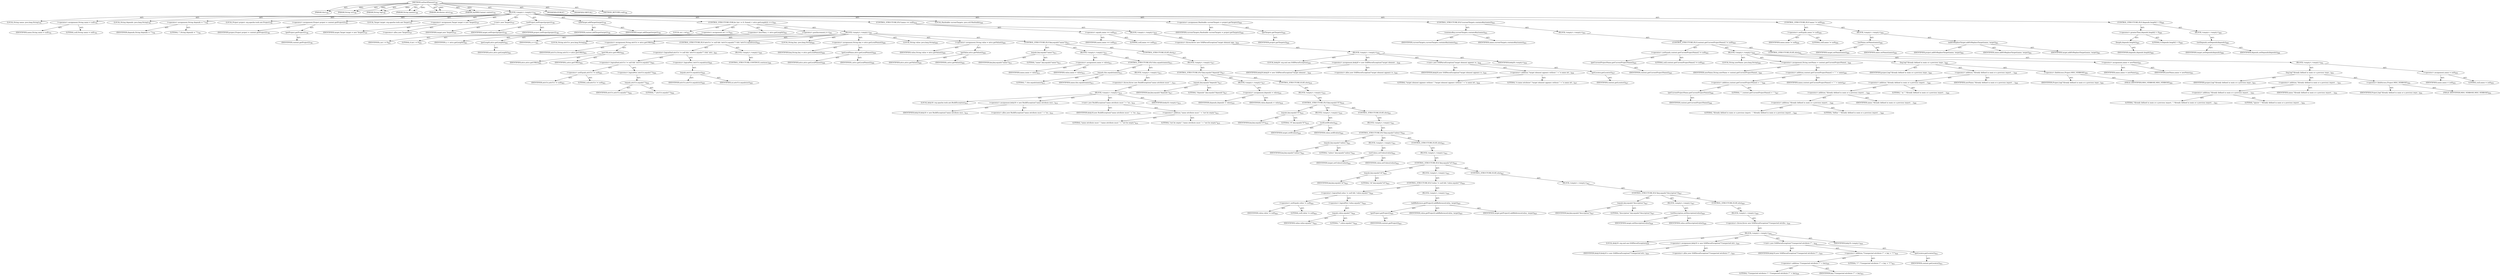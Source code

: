 digraph "onStartElement" {  
"111669149720" [label = <(METHOD,onStartElement)<SUB>789</SUB>> ]
"115964117078" [label = <(PARAM,this)<SUB>789</SUB>> ]
"115964117079" [label = <(PARAM,String uri)<SUB>789</SUB>> ]
"115964117080" [label = <(PARAM,String tag)<SUB>789</SUB>> ]
"115964117081" [label = <(PARAM,String qname)<SUB>789</SUB>> ]
"115964117082" [label = <(PARAM,Attributes attrs)<SUB>790</SUB>> ]
"115964117083" [label = <(PARAM,AntXMLContext context)<SUB>791</SUB>> ]
"25769803882" [label = <(BLOCK,&lt;empty&gt;,&lt;empty&gt;)<SUB>792</SUB>> ]
"94489280566" [label = <(LOCAL,String name: java.lang.String)<SUB>793</SUB>> ]
"30064771495" [label = <(&lt;operator&gt;.assignment,String name = null)<SUB>793</SUB>> ]
"68719477126" [label = <(IDENTIFIER,name,String name = null)<SUB>793</SUB>> ]
"90194313293" [label = <(LITERAL,null,String name = null)<SUB>793</SUB>> ]
"94489280567" [label = <(LOCAL,String depends: java.lang.String)<SUB>794</SUB>> ]
"30064771496" [label = <(&lt;operator&gt;.assignment,String depends = &quot;&quot;)<SUB>794</SUB>> ]
"68719477127" [label = <(IDENTIFIER,depends,String depends = &quot;&quot;)<SUB>794</SUB>> ]
"90194313294" [label = <(LITERAL,&quot;&quot;,String depends = &quot;&quot;)<SUB>794</SUB>> ]
"94489280568" [label = <(LOCAL,Project project: org.apache.tools.ant.Project)<SUB>796</SUB>> ]
"30064771497" [label = <(&lt;operator&gt;.assignment,Project project = context.getProject())<SUB>796</SUB>> ]
"68719477128" [label = <(IDENTIFIER,project,Project project = context.getProject())<SUB>796</SUB>> ]
"30064771498" [label = <(getProject,getProject())<SUB>796</SUB>> ]
"68719477129" [label = <(IDENTIFIER,context,getProject())<SUB>796</SUB>> ]
"94489280569" [label = <(LOCAL,Target target: org.apache.tools.ant.Target)<SUB>797</SUB>> ]
"30064771499" [label = <(&lt;operator&gt;.assignment,Target target = new Target())<SUB>797</SUB>> ]
"68719477130" [label = <(IDENTIFIER,target,Target target = new Target())<SUB>797</SUB>> ]
"30064771500" [label = <(&lt;operator&gt;.alloc,new Target())<SUB>797</SUB>> ]
"30064771501" [label = <(&lt;init&gt;,new Target())<SUB>797</SUB>> ]
"68719477131" [label = <(IDENTIFIER,target,new Target())<SUB>797</SUB>> ]
"30064771502" [label = <(setProject,setProject(project))<SUB>798</SUB>> ]
"68719477132" [label = <(IDENTIFIER,target,setProject(project))<SUB>798</SUB>> ]
"68719477133" [label = <(IDENTIFIER,project,setProject(project))<SUB>798</SUB>> ]
"30064771503" [label = <(addTarget,addTarget(target))<SUB>799</SUB>> ]
"68719477134" [label = <(IDENTIFIER,context,addTarget(target))<SUB>799</SUB>> ]
"68719477135" [label = <(IDENTIFIER,target,addTarget(target))<SUB>799</SUB>> ]
"47244640321" [label = <(CONTROL_STRUCTURE,FOR,for (int i = 0; Some(i &lt; attrs.getLength()); i++))<SUB>801</SUB>> ]
"94489280570" [label = <(LOCAL,int i: int)<SUB>801</SUB>> ]
"30064771504" [label = <(&lt;operator&gt;.assignment,int i = 0)<SUB>801</SUB>> ]
"68719477136" [label = <(IDENTIFIER,i,int i = 0)<SUB>801</SUB>> ]
"90194313295" [label = <(LITERAL,0,int i = 0)<SUB>801</SUB>> ]
"30064771505" [label = <(&lt;operator&gt;.lessThan,i &lt; attrs.getLength())<SUB>801</SUB>> ]
"68719477137" [label = <(IDENTIFIER,i,i &lt; attrs.getLength())<SUB>801</SUB>> ]
"30064771506" [label = <(getLength,attrs.getLength())<SUB>801</SUB>> ]
"68719477138" [label = <(IDENTIFIER,attrs,attrs.getLength())<SUB>801</SUB>> ]
"30064771507" [label = <(&lt;operator&gt;.postIncrement,i++)<SUB>801</SUB>> ]
"68719477139" [label = <(IDENTIFIER,i,i++)<SUB>801</SUB>> ]
"25769803883" [label = <(BLOCK,&lt;empty&gt;,&lt;empty&gt;)<SUB>801</SUB>> ]
"94489280571" [label = <(LOCAL,String attrUri: java.lang.String)<SUB>802</SUB>> ]
"30064771508" [label = <(&lt;operator&gt;.assignment,String attrUri = attrs.getURI(i))<SUB>802</SUB>> ]
"68719477140" [label = <(IDENTIFIER,attrUri,String attrUri = attrs.getURI(i))<SUB>802</SUB>> ]
"30064771509" [label = <(getURI,attrs.getURI(i))<SUB>802</SUB>> ]
"68719477141" [label = <(IDENTIFIER,attrs,attrs.getURI(i))<SUB>802</SUB>> ]
"68719477142" [label = <(IDENTIFIER,i,attrs.getURI(i))<SUB>802</SUB>> ]
"47244640322" [label = <(CONTROL_STRUCTURE,IF,if (attrUri != null &amp;&amp; !attrUri.equals(&quot;&quot;) &amp;&amp; !attrUri.equals(uri)))<SUB>803</SUB>> ]
"30064771510" [label = <(&lt;operator&gt;.logicalAnd,attrUri != null &amp;&amp; !attrUri.equals(&quot;&quot;) &amp;&amp; !attr...)<SUB>803</SUB>> ]
"30064771511" [label = <(&lt;operator&gt;.logicalAnd,attrUri != null &amp;&amp; !attrUri.equals(&quot;&quot;))<SUB>803</SUB>> ]
"30064771512" [label = <(&lt;operator&gt;.notEquals,attrUri != null)<SUB>803</SUB>> ]
"68719477143" [label = <(IDENTIFIER,attrUri,attrUri != null)<SUB>803</SUB>> ]
"90194313296" [label = <(LITERAL,null,attrUri != null)<SUB>803</SUB>> ]
"30064771513" [label = <(&lt;operator&gt;.logicalNot,!attrUri.equals(&quot;&quot;))<SUB>804</SUB>> ]
"30064771514" [label = <(equals,attrUri.equals(&quot;&quot;))<SUB>804</SUB>> ]
"68719477144" [label = <(IDENTIFIER,attrUri,attrUri.equals(&quot;&quot;))<SUB>804</SUB>> ]
"90194313297" [label = <(LITERAL,&quot;&quot;,attrUri.equals(&quot;&quot;))<SUB>804</SUB>> ]
"30064771515" [label = <(&lt;operator&gt;.logicalNot,!attrUri.equals(uri))<SUB>805</SUB>> ]
"30064771516" [label = <(equals,attrUri.equals(uri))<SUB>805</SUB>> ]
"68719477145" [label = <(IDENTIFIER,attrUri,attrUri.equals(uri))<SUB>805</SUB>> ]
"68719477146" [label = <(IDENTIFIER,uri,attrUri.equals(uri))<SUB>805</SUB>> ]
"25769803884" [label = <(BLOCK,&lt;empty&gt;,&lt;empty&gt;)<SUB>805</SUB>> ]
"47244640323" [label = <(CONTROL_STRUCTURE,CONTINUE,continue;)<SUB>806</SUB>> ]
"94489280572" [label = <(LOCAL,String key: java.lang.String)<SUB>808</SUB>> ]
"30064771517" [label = <(&lt;operator&gt;.assignment,String key = attrs.getLocalName(i))<SUB>808</SUB>> ]
"68719477147" [label = <(IDENTIFIER,key,String key = attrs.getLocalName(i))<SUB>808</SUB>> ]
"30064771518" [label = <(getLocalName,attrs.getLocalName(i))<SUB>808</SUB>> ]
"68719477148" [label = <(IDENTIFIER,attrs,attrs.getLocalName(i))<SUB>808</SUB>> ]
"68719477149" [label = <(IDENTIFIER,i,attrs.getLocalName(i))<SUB>808</SUB>> ]
"94489280573" [label = <(LOCAL,String value: java.lang.String)<SUB>809</SUB>> ]
"30064771519" [label = <(&lt;operator&gt;.assignment,String value = attrs.getValue(i))<SUB>809</SUB>> ]
"68719477150" [label = <(IDENTIFIER,value,String value = attrs.getValue(i))<SUB>809</SUB>> ]
"30064771520" [label = <(getValue,attrs.getValue(i))<SUB>809</SUB>> ]
"68719477151" [label = <(IDENTIFIER,attrs,attrs.getValue(i))<SUB>809</SUB>> ]
"68719477152" [label = <(IDENTIFIER,i,attrs.getValue(i))<SUB>809</SUB>> ]
"47244640324" [label = <(CONTROL_STRUCTURE,IF,if (key.equals(&quot;name&quot;)))<SUB>811</SUB>> ]
"30064771521" [label = <(equals,key.equals(&quot;name&quot;))<SUB>811</SUB>> ]
"68719477153" [label = <(IDENTIFIER,key,key.equals(&quot;name&quot;))<SUB>811</SUB>> ]
"90194313298" [label = <(LITERAL,&quot;name&quot;,key.equals(&quot;name&quot;))<SUB>811</SUB>> ]
"25769803885" [label = <(BLOCK,&lt;empty&gt;,&lt;empty&gt;)<SUB>811</SUB>> ]
"30064771522" [label = <(&lt;operator&gt;.assignment,name = value)<SUB>812</SUB>> ]
"68719477154" [label = <(IDENTIFIER,name,name = value)<SUB>812</SUB>> ]
"68719477155" [label = <(IDENTIFIER,value,name = value)<SUB>812</SUB>> ]
"47244640325" [label = <(CONTROL_STRUCTURE,IF,if (this.equals(name)))<SUB>813</SUB>> ]
"30064771523" [label = <(equals,this.equals(name))<SUB>813</SUB>> ]
"90194313299" [label = <(LITERAL,&quot;&quot;,this.equals(name))<SUB>813</SUB>> ]
"68719477156" [label = <(IDENTIFIER,name,this.equals(name))<SUB>813</SUB>> ]
"25769803886" [label = <(BLOCK,&lt;empty&gt;,&lt;empty&gt;)<SUB>813</SUB>> ]
"30064771524" [label = <(&lt;operator&gt;.throw,throw new BuildException(&quot;name attribute must &quot;...)<SUB>814</SUB>> ]
"25769803887" [label = <(BLOCK,&lt;empty&gt;,&lt;empty&gt;)<SUB>814</SUB>> ]
"94489280574" [label = <(LOCAL,$obj18: org.apache.tools.ant.BuildException)<SUB>814</SUB>> ]
"30064771525" [label = <(&lt;operator&gt;.assignment,$obj18 = new BuildException(&quot;name attribute mus...)<SUB>814</SUB>> ]
"68719477157" [label = <(IDENTIFIER,$obj18,$obj18 = new BuildException(&quot;name attribute mus...)<SUB>814</SUB>> ]
"30064771526" [label = <(&lt;operator&gt;.alloc,new BuildException(&quot;name attribute must &quot; + &quot;no...)<SUB>814</SUB>> ]
"30064771527" [label = <(&lt;init&gt;,new BuildException(&quot;name attribute must &quot; + &quot;no...)<SUB>814</SUB>> ]
"68719477158" [label = <(IDENTIFIER,$obj18,new BuildException(&quot;name attribute must &quot; + &quot;no...)<SUB>814</SUB>> ]
"30064771528" [label = <(&lt;operator&gt;.addition,&quot;name attribute must &quot; + &quot;not be empty&quot;)<SUB>814</SUB>> ]
"90194313300" [label = <(LITERAL,&quot;name attribute must &quot;,&quot;name attribute must &quot; + &quot;not be empty&quot;)<SUB>814</SUB>> ]
"90194313301" [label = <(LITERAL,&quot;not be empty&quot;,&quot;name attribute must &quot; + &quot;not be empty&quot;)<SUB>815</SUB>> ]
"68719477159" [label = <(IDENTIFIER,$obj18,&lt;empty&gt;)<SUB>814</SUB>> ]
"47244640326" [label = <(CONTROL_STRUCTURE,ELSE,else)<SUB>817</SUB>> ]
"25769803888" [label = <(BLOCK,&lt;empty&gt;,&lt;empty&gt;)<SUB>817</SUB>> ]
"47244640327" [label = <(CONTROL_STRUCTURE,IF,if (key.equals(&quot;depends&quot;)))<SUB>817</SUB>> ]
"30064771529" [label = <(equals,key.equals(&quot;depends&quot;))<SUB>817</SUB>> ]
"68719477160" [label = <(IDENTIFIER,key,key.equals(&quot;depends&quot;))<SUB>817</SUB>> ]
"90194313302" [label = <(LITERAL,&quot;depends&quot;,key.equals(&quot;depends&quot;))<SUB>817</SUB>> ]
"25769803889" [label = <(BLOCK,&lt;empty&gt;,&lt;empty&gt;)<SUB>817</SUB>> ]
"30064771530" [label = <(&lt;operator&gt;.assignment,depends = value)<SUB>818</SUB>> ]
"68719477161" [label = <(IDENTIFIER,depends,depends = value)<SUB>818</SUB>> ]
"68719477162" [label = <(IDENTIFIER,value,depends = value)<SUB>818</SUB>> ]
"47244640328" [label = <(CONTROL_STRUCTURE,ELSE,else)<SUB>819</SUB>> ]
"25769803890" [label = <(BLOCK,&lt;empty&gt;,&lt;empty&gt;)<SUB>819</SUB>> ]
"47244640329" [label = <(CONTROL_STRUCTURE,IF,if (key.equals(&quot;if&quot;)))<SUB>819</SUB>> ]
"30064771531" [label = <(equals,key.equals(&quot;if&quot;))<SUB>819</SUB>> ]
"68719477163" [label = <(IDENTIFIER,key,key.equals(&quot;if&quot;))<SUB>819</SUB>> ]
"90194313303" [label = <(LITERAL,&quot;if&quot;,key.equals(&quot;if&quot;))<SUB>819</SUB>> ]
"25769803891" [label = <(BLOCK,&lt;empty&gt;,&lt;empty&gt;)<SUB>819</SUB>> ]
"30064771532" [label = <(setIf,setIf(value))<SUB>820</SUB>> ]
"68719477164" [label = <(IDENTIFIER,target,setIf(value))<SUB>820</SUB>> ]
"68719477165" [label = <(IDENTIFIER,value,setIf(value))<SUB>820</SUB>> ]
"47244640330" [label = <(CONTROL_STRUCTURE,ELSE,else)<SUB>821</SUB>> ]
"25769803892" [label = <(BLOCK,&lt;empty&gt;,&lt;empty&gt;)<SUB>821</SUB>> ]
"47244640331" [label = <(CONTROL_STRUCTURE,IF,if (key.equals(&quot;unless&quot;)))<SUB>821</SUB>> ]
"30064771533" [label = <(equals,key.equals(&quot;unless&quot;))<SUB>821</SUB>> ]
"68719477166" [label = <(IDENTIFIER,key,key.equals(&quot;unless&quot;))<SUB>821</SUB>> ]
"90194313304" [label = <(LITERAL,&quot;unless&quot;,key.equals(&quot;unless&quot;))<SUB>821</SUB>> ]
"25769803893" [label = <(BLOCK,&lt;empty&gt;,&lt;empty&gt;)<SUB>821</SUB>> ]
"30064771534" [label = <(setUnless,setUnless(value))<SUB>822</SUB>> ]
"68719477167" [label = <(IDENTIFIER,target,setUnless(value))<SUB>822</SUB>> ]
"68719477168" [label = <(IDENTIFIER,value,setUnless(value))<SUB>822</SUB>> ]
"47244640332" [label = <(CONTROL_STRUCTURE,ELSE,else)<SUB>823</SUB>> ]
"25769803894" [label = <(BLOCK,&lt;empty&gt;,&lt;empty&gt;)<SUB>823</SUB>> ]
"47244640333" [label = <(CONTROL_STRUCTURE,IF,if (key.equals(&quot;id&quot;)))<SUB>823</SUB>> ]
"30064771535" [label = <(equals,key.equals(&quot;id&quot;))<SUB>823</SUB>> ]
"68719477169" [label = <(IDENTIFIER,key,key.equals(&quot;id&quot;))<SUB>823</SUB>> ]
"90194313305" [label = <(LITERAL,&quot;id&quot;,key.equals(&quot;id&quot;))<SUB>823</SUB>> ]
"25769803895" [label = <(BLOCK,&lt;empty&gt;,&lt;empty&gt;)<SUB>823</SUB>> ]
"47244640334" [label = <(CONTROL_STRUCTURE,IF,if (value != null &amp;&amp; !value.equals(&quot;&quot;)))<SUB>824</SUB>> ]
"30064771536" [label = <(&lt;operator&gt;.logicalAnd,value != null &amp;&amp; !value.equals(&quot;&quot;))<SUB>824</SUB>> ]
"30064771537" [label = <(&lt;operator&gt;.notEquals,value != null)<SUB>824</SUB>> ]
"68719477170" [label = <(IDENTIFIER,value,value != null)<SUB>824</SUB>> ]
"90194313306" [label = <(LITERAL,null,value != null)<SUB>824</SUB>> ]
"30064771538" [label = <(&lt;operator&gt;.logicalNot,!value.equals(&quot;&quot;))<SUB>824</SUB>> ]
"30064771539" [label = <(equals,value.equals(&quot;&quot;))<SUB>824</SUB>> ]
"68719477171" [label = <(IDENTIFIER,value,value.equals(&quot;&quot;))<SUB>824</SUB>> ]
"90194313307" [label = <(LITERAL,&quot;&quot;,value.equals(&quot;&quot;))<SUB>824</SUB>> ]
"25769803896" [label = <(BLOCK,&lt;empty&gt;,&lt;empty&gt;)<SUB>824</SUB>> ]
"30064771540" [label = <(addReference,getProject().addReference(value, target))<SUB>825</SUB>> ]
"30064771541" [label = <(getProject,getProject())<SUB>825</SUB>> ]
"68719477172" [label = <(IDENTIFIER,context,getProject())<SUB>825</SUB>> ]
"68719477173" [label = <(IDENTIFIER,value,getProject().addReference(value, target))<SUB>825</SUB>> ]
"68719477174" [label = <(IDENTIFIER,target,getProject().addReference(value, target))<SUB>825</SUB>> ]
"47244640335" [label = <(CONTROL_STRUCTURE,ELSE,else)<SUB>827</SUB>> ]
"25769803897" [label = <(BLOCK,&lt;empty&gt;,&lt;empty&gt;)<SUB>827</SUB>> ]
"47244640336" [label = <(CONTROL_STRUCTURE,IF,if (key.equals(&quot;description&quot;)))<SUB>827</SUB>> ]
"30064771542" [label = <(equals,key.equals(&quot;description&quot;))<SUB>827</SUB>> ]
"68719477175" [label = <(IDENTIFIER,key,key.equals(&quot;description&quot;))<SUB>827</SUB>> ]
"90194313308" [label = <(LITERAL,&quot;description&quot;,key.equals(&quot;description&quot;))<SUB>827</SUB>> ]
"25769803898" [label = <(BLOCK,&lt;empty&gt;,&lt;empty&gt;)<SUB>827</SUB>> ]
"30064771543" [label = <(setDescription,setDescription(value))<SUB>828</SUB>> ]
"68719477176" [label = <(IDENTIFIER,target,setDescription(value))<SUB>828</SUB>> ]
"68719477177" [label = <(IDENTIFIER,value,setDescription(value))<SUB>828</SUB>> ]
"47244640337" [label = <(CONTROL_STRUCTURE,ELSE,else)<SUB>829</SUB>> ]
"25769803899" [label = <(BLOCK,&lt;empty&gt;,&lt;empty&gt;)<SUB>829</SUB>> ]
"30064771544" [label = <(&lt;operator&gt;.throw,throw new SAXParseException(&quot;Unexpected attribu...)<SUB>830</SUB>> ]
"25769803900" [label = <(BLOCK,&lt;empty&gt;,&lt;empty&gt;)<SUB>830</SUB>> ]
"94489280575" [label = <(LOCAL,$obj19: org.xml.sax.SAXParseException)<SUB>830</SUB>> ]
"30064771545" [label = <(&lt;operator&gt;.assignment,$obj19 = new SAXParseException(&quot;Unexpected attr...)<SUB>830</SUB>> ]
"68719477178" [label = <(IDENTIFIER,$obj19,$obj19 = new SAXParseException(&quot;Unexpected attr...)<SUB>830</SUB>> ]
"30064771546" [label = <(&lt;operator&gt;.alloc,new SAXParseException(&quot;Unexpected attribute \&quot;&quot;...)<SUB>830</SUB>> ]
"30064771547" [label = <(&lt;init&gt;,new SAXParseException(&quot;Unexpected attribute \&quot;&quot;...)<SUB>830</SUB>> ]
"68719477179" [label = <(IDENTIFIER,$obj19,new SAXParseException(&quot;Unexpected attribute \&quot;&quot;...)<SUB>830</SUB>> ]
"30064771548" [label = <(&lt;operator&gt;.addition,&quot;Unexpected attribute \&quot;&quot; + key + &quot;\&quot;&quot;)<SUB>830</SUB>> ]
"30064771549" [label = <(&lt;operator&gt;.addition,&quot;Unexpected attribute \&quot;&quot; + key)<SUB>830</SUB>> ]
"90194313309" [label = <(LITERAL,&quot;Unexpected attribute \&quot;&quot;,&quot;Unexpected attribute \&quot;&quot; + key)<SUB>830</SUB>> ]
"68719477180" [label = <(IDENTIFIER,key,&quot;Unexpected attribute \&quot;&quot; + key)<SUB>831</SUB>> ]
"90194313310" [label = <(LITERAL,&quot;\&quot;&quot;,&quot;Unexpected attribute \&quot;&quot; + key + &quot;\&quot;&quot;)<SUB>831</SUB>> ]
"30064771550" [label = <(getLocator,getLocator())<SUB>831</SUB>> ]
"68719477181" [label = <(IDENTIFIER,context,getLocator())<SUB>831</SUB>> ]
"68719477182" [label = <(IDENTIFIER,$obj19,&lt;empty&gt;)<SUB>830</SUB>> ]
"47244640338" [label = <(CONTROL_STRUCTURE,IF,if (name == null))<SUB>835</SUB>> ]
"30064771551" [label = <(&lt;operator&gt;.equals,name == null)<SUB>835</SUB>> ]
"68719477183" [label = <(IDENTIFIER,name,name == null)<SUB>835</SUB>> ]
"90194313311" [label = <(LITERAL,null,name == null)<SUB>835</SUB>> ]
"25769803901" [label = <(BLOCK,&lt;empty&gt;,&lt;empty&gt;)<SUB>835</SUB>> ]
"30064771552" [label = <(&lt;operator&gt;.throw,throw new SAXParseException(&quot;target element app...)<SUB>836</SUB>> ]
"25769803902" [label = <(BLOCK,&lt;empty&gt;,&lt;empty&gt;)<SUB>836</SUB>> ]
"94489280576" [label = <(LOCAL,$obj20: org.xml.sax.SAXParseException)<SUB>836</SUB>> ]
"30064771553" [label = <(&lt;operator&gt;.assignment,$obj20 = new SAXParseException(&quot;target element ...)<SUB>836</SUB>> ]
"68719477184" [label = <(IDENTIFIER,$obj20,$obj20 = new SAXParseException(&quot;target element ...)<SUB>836</SUB>> ]
"30064771554" [label = <(&lt;operator&gt;.alloc,new SAXParseException(&quot;target element appears w...)<SUB>836</SUB>> ]
"30064771555" [label = <(&lt;init&gt;,new SAXParseException(&quot;target element appears w...)<SUB>836</SUB>> ]
"68719477185" [label = <(IDENTIFIER,$obj20,new SAXParseException(&quot;target element appears w...)<SUB>836</SUB>> ]
"30064771556" [label = <(&lt;operator&gt;.addition,&quot;target element appears without &quot; + &quot;a name att...)<SUB>836</SUB>> ]
"90194313312" [label = <(LITERAL,&quot;target element appears without &quot;,&quot;target element appears without &quot; + &quot;a name att...)<SUB>836</SUB>> ]
"90194313313" [label = <(LITERAL,&quot;a name attribute&quot;,&quot;target element appears without &quot; + &quot;a name att...)<SUB>837</SUB>> ]
"30064771557" [label = <(getLocator,getLocator())<SUB>837</SUB>> ]
"68719477186" [label = <(IDENTIFIER,context,getLocator())<SUB>837</SUB>> ]
"68719477187" [label = <(IDENTIFIER,$obj20,&lt;empty&gt;)<SUB>836</SUB>> ]
"94489280577" [label = <(LOCAL,Hashtable currentTargets: java.util.Hashtable)<SUB>840</SUB>> ]
"30064771558" [label = <(&lt;operator&gt;.assignment,Hashtable currentTargets = project.getTargets())<SUB>840</SUB>> ]
"68719477188" [label = <(IDENTIFIER,currentTargets,Hashtable currentTargets = project.getTargets())<SUB>840</SUB>> ]
"30064771559" [label = <(getTargets,getTargets())<SUB>840</SUB>> ]
"68719477189" [label = <(IDENTIFIER,project,getTargets())<SUB>840</SUB>> ]
"47244640339" [label = <(CONTROL_STRUCTURE,IF,if (currentTargets.containsKey(name)))<SUB>843</SUB>> ]
"30064771560" [label = <(containsKey,currentTargets.containsKey(name))<SUB>843</SUB>> ]
"68719477190" [label = <(IDENTIFIER,currentTargets,currentTargets.containsKey(name))<SUB>843</SUB>> ]
"68719477191" [label = <(IDENTIFIER,name,currentTargets.containsKey(name))<SUB>843</SUB>> ]
"25769803903" [label = <(BLOCK,&lt;empty&gt;,&lt;empty&gt;)<SUB>843</SUB>> ]
"47244640340" [label = <(CONTROL_STRUCTURE,IF,if (context.getCurrentProjectName() != null))<SUB>845</SUB>> ]
"30064771561" [label = <(&lt;operator&gt;.notEquals,context.getCurrentProjectName() != null)<SUB>845</SUB>> ]
"30064771562" [label = <(getCurrentProjectName,getCurrentProjectName())<SUB>845</SUB>> ]
"68719477192" [label = <(IDENTIFIER,context,getCurrentProjectName())<SUB>845</SUB>> ]
"90194313314" [label = <(LITERAL,null,context.getCurrentProjectName() != null)<SUB>845</SUB>> ]
"25769803904" [label = <(BLOCK,&lt;empty&gt;,&lt;empty&gt;)<SUB>845</SUB>> ]
"94489280578" [label = <(LOCAL,String newName: java.lang.String)<SUB>846</SUB>> ]
"30064771563" [label = <(&lt;operator&gt;.assignment,String newName = context.getCurrentProjectName(...)<SUB>846</SUB>> ]
"68719477193" [label = <(IDENTIFIER,newName,String newName = context.getCurrentProjectName(...)<SUB>846</SUB>> ]
"30064771564" [label = <(&lt;operator&gt;.addition,context.getCurrentProjectName() + &quot;.&quot; + name)<SUB>846</SUB>> ]
"30064771565" [label = <(&lt;operator&gt;.addition,context.getCurrentProjectName() + &quot;.&quot;)<SUB>846</SUB>> ]
"30064771566" [label = <(getCurrentProjectName,getCurrentProjectName())<SUB>846</SUB>> ]
"68719477194" [label = <(IDENTIFIER,context,getCurrentProjectName())<SUB>846</SUB>> ]
"90194313315" [label = <(LITERAL,&quot;.&quot;,context.getCurrentProjectName() + &quot;.&quot;)<SUB>847</SUB>> ]
"68719477195" [label = <(IDENTIFIER,name,context.getCurrentProjectName() + &quot;.&quot; + name)<SUB>847</SUB>> ]
"30064771567" [label = <(log,log(&quot;Already defined in main or a previous impo...)<SUB>848</SUB>> ]
"68719477196" [label = <(IDENTIFIER,project,log(&quot;Already defined in main or a previous impo...)<SUB>848</SUB>> ]
"30064771568" [label = <(&lt;operator&gt;.addition,&quot;Already defined in main or a previous import, ...)<SUB>848</SUB>> ]
"30064771569" [label = <(&lt;operator&gt;.addition,&quot;Already defined in main or a previous import, ...)<SUB>848</SUB>> ]
"30064771570" [label = <(&lt;operator&gt;.addition,&quot;Already defined in main or a previous import, ...)<SUB>848</SUB>> ]
"30064771571" [label = <(&lt;operator&gt;.addition,&quot;Already defined in main or a previous import, ...)<SUB>848</SUB>> ]
"90194313316" [label = <(LITERAL,&quot;Already defined in main or a previous import, &quot;,&quot;Already defined in main or a previous import, ...)<SUB>848</SUB>> ]
"90194313317" [label = <(LITERAL,&quot;define &quot;,&quot;Already defined in main or a previous import, ...)<SUB>849</SUB>> ]
"68719477197" [label = <(IDENTIFIER,name,&quot;Already defined in main or a previous import, ...)<SUB>849</SUB>> ]
"90194313318" [label = <(LITERAL,&quot; as &quot;,&quot;Already defined in main or a previous import, ...)<SUB>849</SUB>> ]
"68719477198" [label = <(IDENTIFIER,newName,&quot;Already defined in main or a previous import, ...)<SUB>849</SUB>> ]
"30064771572" [label = <(&lt;operator&gt;.fieldAccess,Project.MSG_VERBOSE)<SUB>850</SUB>> ]
"68719477199" [label = <(IDENTIFIER,Project,log(&quot;Already defined in main or a previous impo...)<SUB>850</SUB>> ]
"55834574897" [label = <(FIELD_IDENTIFIER,MSG_VERBOSE,MSG_VERBOSE)<SUB>850</SUB>> ]
"30064771573" [label = <(&lt;operator&gt;.assignment,name = newName)<SUB>851</SUB>> ]
"68719477200" [label = <(IDENTIFIER,name,name = newName)<SUB>851</SUB>> ]
"68719477201" [label = <(IDENTIFIER,newName,name = newName)<SUB>851</SUB>> ]
"47244640341" [label = <(CONTROL_STRUCTURE,ELSE,else)<SUB>852</SUB>> ]
"25769803905" [label = <(BLOCK,&lt;empty&gt;,&lt;empty&gt;)<SUB>852</SUB>> ]
"30064771574" [label = <(log,log(&quot;Already defined in main or a previous impo...)<SUB>853</SUB>> ]
"68719477202" [label = <(IDENTIFIER,project,log(&quot;Already defined in main or a previous impo...)<SUB>853</SUB>> ]
"30064771575" [label = <(&lt;operator&gt;.addition,&quot;Already defined in main or a previous import, ...)<SUB>853</SUB>> ]
"30064771576" [label = <(&lt;operator&gt;.addition,&quot;Already defined in main or a previous import, ...)<SUB>853</SUB>> ]
"90194313319" [label = <(LITERAL,&quot;Already defined in main or a previous import, &quot;,&quot;Already defined in main or a previous import, ...)<SUB>853</SUB>> ]
"90194313320" [label = <(LITERAL,&quot;ignore &quot;,&quot;Already defined in main or a previous import, ...)<SUB>854</SUB>> ]
"68719477203" [label = <(IDENTIFIER,name,&quot;Already defined in main or a previous import, ...)<SUB>854</SUB>> ]
"30064771577" [label = <(&lt;operator&gt;.fieldAccess,Project.MSG_VERBOSE)<SUB>854</SUB>> ]
"68719477204" [label = <(IDENTIFIER,Project,log(&quot;Already defined in main or a previous impo...)<SUB>854</SUB>> ]
"55834574898" [label = <(FIELD_IDENTIFIER,MSG_VERBOSE,MSG_VERBOSE)<SUB>854</SUB>> ]
"30064771578" [label = <(&lt;operator&gt;.assignment,name = null)<SUB>855</SUB>> ]
"68719477205" [label = <(IDENTIFIER,name,name = null)<SUB>855</SUB>> ]
"90194313321" [label = <(LITERAL,null,name = null)<SUB>855</SUB>> ]
"47244640342" [label = <(CONTROL_STRUCTURE,IF,if (name != null))<SUB>859</SUB>> ]
"30064771579" [label = <(&lt;operator&gt;.notEquals,name != null)<SUB>859</SUB>> ]
"68719477206" [label = <(IDENTIFIER,name,name != null)<SUB>859</SUB>> ]
"90194313322" [label = <(LITERAL,null,name != null)<SUB>859</SUB>> ]
"25769803906" [label = <(BLOCK,&lt;empty&gt;,&lt;empty&gt;)<SUB>859</SUB>> ]
"30064771580" [label = <(setName,setName(name))<SUB>860</SUB>> ]
"68719477207" [label = <(IDENTIFIER,target,setName(name))<SUB>860</SUB>> ]
"68719477208" [label = <(IDENTIFIER,name,setName(name))<SUB>860</SUB>> ]
"30064771581" [label = <(addOrReplaceTarget,addOrReplaceTarget(name, target))<SUB>861</SUB>> ]
"68719477209" [label = <(IDENTIFIER,project,addOrReplaceTarget(name, target))<SUB>861</SUB>> ]
"68719477210" [label = <(IDENTIFIER,name,addOrReplaceTarget(name, target))<SUB>861</SUB>> ]
"68719477211" [label = <(IDENTIFIER,target,addOrReplaceTarget(name, target))<SUB>861</SUB>> ]
"47244640343" [label = <(CONTROL_STRUCTURE,IF,if (depends.length() &gt; 0))<SUB>865</SUB>> ]
"30064771582" [label = <(&lt;operator&gt;.greaterThan,depends.length() &gt; 0)<SUB>865</SUB>> ]
"30064771583" [label = <(length,depends.length())<SUB>865</SUB>> ]
"68719477212" [label = <(IDENTIFIER,depends,depends.length())<SUB>865</SUB>> ]
"90194313323" [label = <(LITERAL,0,depends.length() &gt; 0)<SUB>865</SUB>> ]
"25769803907" [label = <(BLOCK,&lt;empty&gt;,&lt;empty&gt;)<SUB>865</SUB>> ]
"30064771584" [label = <(setDepends,setDepends(depends))<SUB>866</SUB>> ]
"68719477213" [label = <(IDENTIFIER,target,setDepends(depends))<SUB>866</SUB>> ]
"68719477214" [label = <(IDENTIFIER,depends,setDepends(depends))<SUB>866</SUB>> ]
"133143986241" [label = <(MODIFIER,PUBLIC)> ]
"133143986242" [label = <(MODIFIER,VIRTUAL)> ]
"128849018904" [label = <(METHOD_RETURN,void)<SUB>789</SUB>> ]
  "111669149720" -> "115964117078"  [ label = "AST: "] 
  "111669149720" -> "115964117079"  [ label = "AST: "] 
  "111669149720" -> "115964117080"  [ label = "AST: "] 
  "111669149720" -> "115964117081"  [ label = "AST: "] 
  "111669149720" -> "115964117082"  [ label = "AST: "] 
  "111669149720" -> "115964117083"  [ label = "AST: "] 
  "111669149720" -> "25769803882"  [ label = "AST: "] 
  "111669149720" -> "133143986241"  [ label = "AST: "] 
  "111669149720" -> "133143986242"  [ label = "AST: "] 
  "111669149720" -> "128849018904"  [ label = "AST: "] 
  "25769803882" -> "94489280566"  [ label = "AST: "] 
  "25769803882" -> "30064771495"  [ label = "AST: "] 
  "25769803882" -> "94489280567"  [ label = "AST: "] 
  "25769803882" -> "30064771496"  [ label = "AST: "] 
  "25769803882" -> "94489280568"  [ label = "AST: "] 
  "25769803882" -> "30064771497"  [ label = "AST: "] 
  "25769803882" -> "94489280569"  [ label = "AST: "] 
  "25769803882" -> "30064771499"  [ label = "AST: "] 
  "25769803882" -> "30064771501"  [ label = "AST: "] 
  "25769803882" -> "30064771502"  [ label = "AST: "] 
  "25769803882" -> "30064771503"  [ label = "AST: "] 
  "25769803882" -> "47244640321"  [ label = "AST: "] 
  "25769803882" -> "47244640338"  [ label = "AST: "] 
  "25769803882" -> "94489280577"  [ label = "AST: "] 
  "25769803882" -> "30064771558"  [ label = "AST: "] 
  "25769803882" -> "47244640339"  [ label = "AST: "] 
  "25769803882" -> "47244640342"  [ label = "AST: "] 
  "25769803882" -> "47244640343"  [ label = "AST: "] 
  "30064771495" -> "68719477126"  [ label = "AST: "] 
  "30064771495" -> "90194313293"  [ label = "AST: "] 
  "30064771496" -> "68719477127"  [ label = "AST: "] 
  "30064771496" -> "90194313294"  [ label = "AST: "] 
  "30064771497" -> "68719477128"  [ label = "AST: "] 
  "30064771497" -> "30064771498"  [ label = "AST: "] 
  "30064771498" -> "68719477129"  [ label = "AST: "] 
  "30064771499" -> "68719477130"  [ label = "AST: "] 
  "30064771499" -> "30064771500"  [ label = "AST: "] 
  "30064771501" -> "68719477131"  [ label = "AST: "] 
  "30064771502" -> "68719477132"  [ label = "AST: "] 
  "30064771502" -> "68719477133"  [ label = "AST: "] 
  "30064771503" -> "68719477134"  [ label = "AST: "] 
  "30064771503" -> "68719477135"  [ label = "AST: "] 
  "47244640321" -> "94489280570"  [ label = "AST: "] 
  "47244640321" -> "30064771504"  [ label = "AST: "] 
  "47244640321" -> "30064771505"  [ label = "AST: "] 
  "47244640321" -> "30064771507"  [ label = "AST: "] 
  "47244640321" -> "25769803883"  [ label = "AST: "] 
  "30064771504" -> "68719477136"  [ label = "AST: "] 
  "30064771504" -> "90194313295"  [ label = "AST: "] 
  "30064771505" -> "68719477137"  [ label = "AST: "] 
  "30064771505" -> "30064771506"  [ label = "AST: "] 
  "30064771506" -> "68719477138"  [ label = "AST: "] 
  "30064771507" -> "68719477139"  [ label = "AST: "] 
  "25769803883" -> "94489280571"  [ label = "AST: "] 
  "25769803883" -> "30064771508"  [ label = "AST: "] 
  "25769803883" -> "47244640322"  [ label = "AST: "] 
  "25769803883" -> "94489280572"  [ label = "AST: "] 
  "25769803883" -> "30064771517"  [ label = "AST: "] 
  "25769803883" -> "94489280573"  [ label = "AST: "] 
  "25769803883" -> "30064771519"  [ label = "AST: "] 
  "25769803883" -> "47244640324"  [ label = "AST: "] 
  "30064771508" -> "68719477140"  [ label = "AST: "] 
  "30064771508" -> "30064771509"  [ label = "AST: "] 
  "30064771509" -> "68719477141"  [ label = "AST: "] 
  "30064771509" -> "68719477142"  [ label = "AST: "] 
  "47244640322" -> "30064771510"  [ label = "AST: "] 
  "47244640322" -> "25769803884"  [ label = "AST: "] 
  "30064771510" -> "30064771511"  [ label = "AST: "] 
  "30064771510" -> "30064771515"  [ label = "AST: "] 
  "30064771511" -> "30064771512"  [ label = "AST: "] 
  "30064771511" -> "30064771513"  [ label = "AST: "] 
  "30064771512" -> "68719477143"  [ label = "AST: "] 
  "30064771512" -> "90194313296"  [ label = "AST: "] 
  "30064771513" -> "30064771514"  [ label = "AST: "] 
  "30064771514" -> "68719477144"  [ label = "AST: "] 
  "30064771514" -> "90194313297"  [ label = "AST: "] 
  "30064771515" -> "30064771516"  [ label = "AST: "] 
  "30064771516" -> "68719477145"  [ label = "AST: "] 
  "30064771516" -> "68719477146"  [ label = "AST: "] 
  "25769803884" -> "47244640323"  [ label = "AST: "] 
  "30064771517" -> "68719477147"  [ label = "AST: "] 
  "30064771517" -> "30064771518"  [ label = "AST: "] 
  "30064771518" -> "68719477148"  [ label = "AST: "] 
  "30064771518" -> "68719477149"  [ label = "AST: "] 
  "30064771519" -> "68719477150"  [ label = "AST: "] 
  "30064771519" -> "30064771520"  [ label = "AST: "] 
  "30064771520" -> "68719477151"  [ label = "AST: "] 
  "30064771520" -> "68719477152"  [ label = "AST: "] 
  "47244640324" -> "30064771521"  [ label = "AST: "] 
  "47244640324" -> "25769803885"  [ label = "AST: "] 
  "47244640324" -> "47244640326"  [ label = "AST: "] 
  "30064771521" -> "68719477153"  [ label = "AST: "] 
  "30064771521" -> "90194313298"  [ label = "AST: "] 
  "25769803885" -> "30064771522"  [ label = "AST: "] 
  "25769803885" -> "47244640325"  [ label = "AST: "] 
  "30064771522" -> "68719477154"  [ label = "AST: "] 
  "30064771522" -> "68719477155"  [ label = "AST: "] 
  "47244640325" -> "30064771523"  [ label = "AST: "] 
  "47244640325" -> "25769803886"  [ label = "AST: "] 
  "30064771523" -> "90194313299"  [ label = "AST: "] 
  "30064771523" -> "68719477156"  [ label = "AST: "] 
  "25769803886" -> "30064771524"  [ label = "AST: "] 
  "30064771524" -> "25769803887"  [ label = "AST: "] 
  "25769803887" -> "94489280574"  [ label = "AST: "] 
  "25769803887" -> "30064771525"  [ label = "AST: "] 
  "25769803887" -> "30064771527"  [ label = "AST: "] 
  "25769803887" -> "68719477159"  [ label = "AST: "] 
  "30064771525" -> "68719477157"  [ label = "AST: "] 
  "30064771525" -> "30064771526"  [ label = "AST: "] 
  "30064771527" -> "68719477158"  [ label = "AST: "] 
  "30064771527" -> "30064771528"  [ label = "AST: "] 
  "30064771528" -> "90194313300"  [ label = "AST: "] 
  "30064771528" -> "90194313301"  [ label = "AST: "] 
  "47244640326" -> "25769803888"  [ label = "AST: "] 
  "25769803888" -> "47244640327"  [ label = "AST: "] 
  "47244640327" -> "30064771529"  [ label = "AST: "] 
  "47244640327" -> "25769803889"  [ label = "AST: "] 
  "47244640327" -> "47244640328"  [ label = "AST: "] 
  "30064771529" -> "68719477160"  [ label = "AST: "] 
  "30064771529" -> "90194313302"  [ label = "AST: "] 
  "25769803889" -> "30064771530"  [ label = "AST: "] 
  "30064771530" -> "68719477161"  [ label = "AST: "] 
  "30064771530" -> "68719477162"  [ label = "AST: "] 
  "47244640328" -> "25769803890"  [ label = "AST: "] 
  "25769803890" -> "47244640329"  [ label = "AST: "] 
  "47244640329" -> "30064771531"  [ label = "AST: "] 
  "47244640329" -> "25769803891"  [ label = "AST: "] 
  "47244640329" -> "47244640330"  [ label = "AST: "] 
  "30064771531" -> "68719477163"  [ label = "AST: "] 
  "30064771531" -> "90194313303"  [ label = "AST: "] 
  "25769803891" -> "30064771532"  [ label = "AST: "] 
  "30064771532" -> "68719477164"  [ label = "AST: "] 
  "30064771532" -> "68719477165"  [ label = "AST: "] 
  "47244640330" -> "25769803892"  [ label = "AST: "] 
  "25769803892" -> "47244640331"  [ label = "AST: "] 
  "47244640331" -> "30064771533"  [ label = "AST: "] 
  "47244640331" -> "25769803893"  [ label = "AST: "] 
  "47244640331" -> "47244640332"  [ label = "AST: "] 
  "30064771533" -> "68719477166"  [ label = "AST: "] 
  "30064771533" -> "90194313304"  [ label = "AST: "] 
  "25769803893" -> "30064771534"  [ label = "AST: "] 
  "30064771534" -> "68719477167"  [ label = "AST: "] 
  "30064771534" -> "68719477168"  [ label = "AST: "] 
  "47244640332" -> "25769803894"  [ label = "AST: "] 
  "25769803894" -> "47244640333"  [ label = "AST: "] 
  "47244640333" -> "30064771535"  [ label = "AST: "] 
  "47244640333" -> "25769803895"  [ label = "AST: "] 
  "47244640333" -> "47244640335"  [ label = "AST: "] 
  "30064771535" -> "68719477169"  [ label = "AST: "] 
  "30064771535" -> "90194313305"  [ label = "AST: "] 
  "25769803895" -> "47244640334"  [ label = "AST: "] 
  "47244640334" -> "30064771536"  [ label = "AST: "] 
  "47244640334" -> "25769803896"  [ label = "AST: "] 
  "30064771536" -> "30064771537"  [ label = "AST: "] 
  "30064771536" -> "30064771538"  [ label = "AST: "] 
  "30064771537" -> "68719477170"  [ label = "AST: "] 
  "30064771537" -> "90194313306"  [ label = "AST: "] 
  "30064771538" -> "30064771539"  [ label = "AST: "] 
  "30064771539" -> "68719477171"  [ label = "AST: "] 
  "30064771539" -> "90194313307"  [ label = "AST: "] 
  "25769803896" -> "30064771540"  [ label = "AST: "] 
  "30064771540" -> "30064771541"  [ label = "AST: "] 
  "30064771540" -> "68719477173"  [ label = "AST: "] 
  "30064771540" -> "68719477174"  [ label = "AST: "] 
  "30064771541" -> "68719477172"  [ label = "AST: "] 
  "47244640335" -> "25769803897"  [ label = "AST: "] 
  "25769803897" -> "47244640336"  [ label = "AST: "] 
  "47244640336" -> "30064771542"  [ label = "AST: "] 
  "47244640336" -> "25769803898"  [ label = "AST: "] 
  "47244640336" -> "47244640337"  [ label = "AST: "] 
  "30064771542" -> "68719477175"  [ label = "AST: "] 
  "30064771542" -> "90194313308"  [ label = "AST: "] 
  "25769803898" -> "30064771543"  [ label = "AST: "] 
  "30064771543" -> "68719477176"  [ label = "AST: "] 
  "30064771543" -> "68719477177"  [ label = "AST: "] 
  "47244640337" -> "25769803899"  [ label = "AST: "] 
  "25769803899" -> "30064771544"  [ label = "AST: "] 
  "30064771544" -> "25769803900"  [ label = "AST: "] 
  "25769803900" -> "94489280575"  [ label = "AST: "] 
  "25769803900" -> "30064771545"  [ label = "AST: "] 
  "25769803900" -> "30064771547"  [ label = "AST: "] 
  "25769803900" -> "68719477182"  [ label = "AST: "] 
  "30064771545" -> "68719477178"  [ label = "AST: "] 
  "30064771545" -> "30064771546"  [ label = "AST: "] 
  "30064771547" -> "68719477179"  [ label = "AST: "] 
  "30064771547" -> "30064771548"  [ label = "AST: "] 
  "30064771547" -> "30064771550"  [ label = "AST: "] 
  "30064771548" -> "30064771549"  [ label = "AST: "] 
  "30064771548" -> "90194313310"  [ label = "AST: "] 
  "30064771549" -> "90194313309"  [ label = "AST: "] 
  "30064771549" -> "68719477180"  [ label = "AST: "] 
  "30064771550" -> "68719477181"  [ label = "AST: "] 
  "47244640338" -> "30064771551"  [ label = "AST: "] 
  "47244640338" -> "25769803901"  [ label = "AST: "] 
  "30064771551" -> "68719477183"  [ label = "AST: "] 
  "30064771551" -> "90194313311"  [ label = "AST: "] 
  "25769803901" -> "30064771552"  [ label = "AST: "] 
  "30064771552" -> "25769803902"  [ label = "AST: "] 
  "25769803902" -> "94489280576"  [ label = "AST: "] 
  "25769803902" -> "30064771553"  [ label = "AST: "] 
  "25769803902" -> "30064771555"  [ label = "AST: "] 
  "25769803902" -> "68719477187"  [ label = "AST: "] 
  "30064771553" -> "68719477184"  [ label = "AST: "] 
  "30064771553" -> "30064771554"  [ label = "AST: "] 
  "30064771555" -> "68719477185"  [ label = "AST: "] 
  "30064771555" -> "30064771556"  [ label = "AST: "] 
  "30064771555" -> "30064771557"  [ label = "AST: "] 
  "30064771556" -> "90194313312"  [ label = "AST: "] 
  "30064771556" -> "90194313313"  [ label = "AST: "] 
  "30064771557" -> "68719477186"  [ label = "AST: "] 
  "30064771558" -> "68719477188"  [ label = "AST: "] 
  "30064771558" -> "30064771559"  [ label = "AST: "] 
  "30064771559" -> "68719477189"  [ label = "AST: "] 
  "47244640339" -> "30064771560"  [ label = "AST: "] 
  "47244640339" -> "25769803903"  [ label = "AST: "] 
  "30064771560" -> "68719477190"  [ label = "AST: "] 
  "30064771560" -> "68719477191"  [ label = "AST: "] 
  "25769803903" -> "47244640340"  [ label = "AST: "] 
  "47244640340" -> "30064771561"  [ label = "AST: "] 
  "47244640340" -> "25769803904"  [ label = "AST: "] 
  "47244640340" -> "47244640341"  [ label = "AST: "] 
  "30064771561" -> "30064771562"  [ label = "AST: "] 
  "30064771561" -> "90194313314"  [ label = "AST: "] 
  "30064771562" -> "68719477192"  [ label = "AST: "] 
  "25769803904" -> "94489280578"  [ label = "AST: "] 
  "25769803904" -> "30064771563"  [ label = "AST: "] 
  "25769803904" -> "30064771567"  [ label = "AST: "] 
  "25769803904" -> "30064771573"  [ label = "AST: "] 
  "30064771563" -> "68719477193"  [ label = "AST: "] 
  "30064771563" -> "30064771564"  [ label = "AST: "] 
  "30064771564" -> "30064771565"  [ label = "AST: "] 
  "30064771564" -> "68719477195"  [ label = "AST: "] 
  "30064771565" -> "30064771566"  [ label = "AST: "] 
  "30064771565" -> "90194313315"  [ label = "AST: "] 
  "30064771566" -> "68719477194"  [ label = "AST: "] 
  "30064771567" -> "68719477196"  [ label = "AST: "] 
  "30064771567" -> "30064771568"  [ label = "AST: "] 
  "30064771567" -> "30064771572"  [ label = "AST: "] 
  "30064771568" -> "30064771569"  [ label = "AST: "] 
  "30064771568" -> "68719477198"  [ label = "AST: "] 
  "30064771569" -> "30064771570"  [ label = "AST: "] 
  "30064771569" -> "90194313318"  [ label = "AST: "] 
  "30064771570" -> "30064771571"  [ label = "AST: "] 
  "30064771570" -> "68719477197"  [ label = "AST: "] 
  "30064771571" -> "90194313316"  [ label = "AST: "] 
  "30064771571" -> "90194313317"  [ label = "AST: "] 
  "30064771572" -> "68719477199"  [ label = "AST: "] 
  "30064771572" -> "55834574897"  [ label = "AST: "] 
  "30064771573" -> "68719477200"  [ label = "AST: "] 
  "30064771573" -> "68719477201"  [ label = "AST: "] 
  "47244640341" -> "25769803905"  [ label = "AST: "] 
  "25769803905" -> "30064771574"  [ label = "AST: "] 
  "25769803905" -> "30064771578"  [ label = "AST: "] 
  "30064771574" -> "68719477202"  [ label = "AST: "] 
  "30064771574" -> "30064771575"  [ label = "AST: "] 
  "30064771574" -> "30064771577"  [ label = "AST: "] 
  "30064771575" -> "30064771576"  [ label = "AST: "] 
  "30064771575" -> "68719477203"  [ label = "AST: "] 
  "30064771576" -> "90194313319"  [ label = "AST: "] 
  "30064771576" -> "90194313320"  [ label = "AST: "] 
  "30064771577" -> "68719477204"  [ label = "AST: "] 
  "30064771577" -> "55834574898"  [ label = "AST: "] 
  "30064771578" -> "68719477205"  [ label = "AST: "] 
  "30064771578" -> "90194313321"  [ label = "AST: "] 
  "47244640342" -> "30064771579"  [ label = "AST: "] 
  "47244640342" -> "25769803906"  [ label = "AST: "] 
  "30064771579" -> "68719477206"  [ label = "AST: "] 
  "30064771579" -> "90194313322"  [ label = "AST: "] 
  "25769803906" -> "30064771580"  [ label = "AST: "] 
  "25769803906" -> "30064771581"  [ label = "AST: "] 
  "30064771580" -> "68719477207"  [ label = "AST: "] 
  "30064771580" -> "68719477208"  [ label = "AST: "] 
  "30064771581" -> "68719477209"  [ label = "AST: "] 
  "30064771581" -> "68719477210"  [ label = "AST: "] 
  "30064771581" -> "68719477211"  [ label = "AST: "] 
  "47244640343" -> "30064771582"  [ label = "AST: "] 
  "47244640343" -> "25769803907"  [ label = "AST: "] 
  "30064771582" -> "30064771583"  [ label = "AST: "] 
  "30064771582" -> "90194313323"  [ label = "AST: "] 
  "30064771583" -> "68719477212"  [ label = "AST: "] 
  "25769803907" -> "30064771584"  [ label = "AST: "] 
  "30064771584" -> "68719477213"  [ label = "AST: "] 
  "30064771584" -> "68719477214"  [ label = "AST: "] 
  "111669149720" -> "115964117078"  [ label = "DDG: "] 
  "111669149720" -> "115964117079"  [ label = "DDG: "] 
  "111669149720" -> "115964117080"  [ label = "DDG: "] 
  "111669149720" -> "115964117081"  [ label = "DDG: "] 
  "111669149720" -> "115964117082"  [ label = "DDG: "] 
  "111669149720" -> "115964117083"  [ label = "DDG: "] 
}
